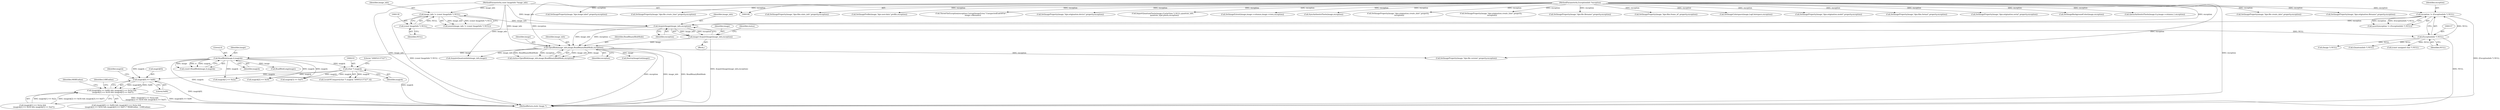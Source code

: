 digraph "0_ImageMagick_e3cdce6fe12193f235b8c0ae5efe6880a25eb957@array" {
"1000230" [label="(Call,magick[0] == 0x80)"];
"1000209" [label="(Call,(char *) magick)"];
"1000195" [label="(Call,ReadBlob(image,4,magick))"];
"1000172" [label="(Call,OpenBlob(image_info,image,ReadBinaryBlobMode,exception))"];
"1000167" [label="(Call,AcquireImage(image_info,exception))"];
"1000127" [label="(Call,image_info != (const ImageInfo *) NULL)"];
"1000109" [label="(MethodParameterIn,const ImageInfo *image_info)"];
"1000129" [label="(Call,(const ImageInfo *) NULL)"];
"1000154" [label="(Call,exception != (ExceptionInfo *) NULL)"];
"1000110" [label="(MethodParameterIn,ExceptionInfo *exception)"];
"1000156" [label="(Call,(ExceptionInfo *) NULL)"];
"1000165" [label="(Call,image=AcquireImage(image_info,exception))"];
"1000229" [label="(Call,(magick[0] == 0x80) && (magick[1] == 0x2a) &&\n    (magick[2] == 0x5f) && (magick[3] == 0xd7))"];
"1000421" [label="(Call,SetImageProperty(image,\"dpx:file.create_date\",property,exception))"];
"1000187" [label="(Call,(Image *) NULL)"];
"1001335" [label="(Call,SetImageProperty(image,\"dpx:origination.filename\",property,exception))"];
"1002186" [label="(Call,(QuantumInfo *) NULL)"];
"1001122" [label="(Call,SetImageProperty(image,\"dpx:image.label\",property,exception))"];
"1000242" [label="(Call,magick[2] == 0x5f)"];
"1000131" [label="(Identifier,NULL)"];
"1000460" [label="(Call,SetImageProperty(image,\"dpx:file.create_time\",property,exception))"];
"1002015" [label="(Call,(const unsigned char *) NULL)"];
"1000172" [label="(Call,OpenBlob(image_info,image,ReadBinaryBlobMode,exception))"];
"1001960" [label="(Call,SetImageProperty(image,\"dpx:film.slate_info\",property,exception))"];
"1000165" [label="(Call,image=AcquireImage(image_info,exception))"];
"1002042" [label="(Call,SetImageProfile(image,\"dpx:user.data\",profile,exception))"];
"1000209" [label="(Call,(char *) magick)"];
"1000193" [label="(Call,count=ReadBlob(image,4,magick))"];
"1002350" [label="(Call,ThrowFileException(exception,CorruptImageError,\"UnexpectedEndOfFile\",\n      image->filename))"];
"1000212" [label="(Literal,\"\200\052\137\327\")"];
"1000235" [label="(Call,(magick[1] == 0x2a) &&\n    (magick[2] == 0x5f) && (magick[3] == 0xd7))"];
"1001452" [label="(Call,SetImageProperty(image,\"dpx:origination.device\",property,exception))"];
"1002297" [label="(Call,ImportQuantumPixels(image,(CacheView *) NULL,quantum_info,\n      quantum_type,pixels,exception))"];
"1000236" [label="(Call,magick[1] == 0x2a)"];
"1000170" [label="(Call,status=OpenBlob(image_info,image,ReadBinaryBlobMode,exception))"];
"1002157" [label="(Call,SetImageExtent(image,image->columns,image->rows,exception))"];
"1002308" [label="(Call,SyncAuthenticPixels(image,exception))"];
"1000234" [label="(Literal,0x80)"];
"1001374" [label="(Call,SetImageProperty(image,\"dpx:origination.create_date\",property,\n    exception))"];
"1001413" [label="(Call,SetImageProperty(image,\"dpx:origination.create_time\",property,\n    exception))"];
"1000382" [label="(Call,SetImageProperty(image,\"dpx:file.filename\",property,exception))"];
"1000155" [label="(Identifier,exception)"];
"1000175" [label="(Identifier,ReadBinaryBlobMode)"];
"1000247" [label="(Call,magick[3] == 0xd7)"];
"1000197" [label="(Literal,4)"];
"1000168" [label="(Identifier,image_info)"];
"1000176" [label="(Identifier,exception)"];
"1001921" [label="(Call,SetImageProperty(image,\"dpx:film.frame_id\",property,exception))"];
"1002357" [label="(Call,SetImageColorspace(image,LogColorspace,exception))"];
"1000166" [label="(Identifier,image)"];
"1000230" [label="(Call,magick[0] == 0x80)"];
"1000126" [label="(Call,assert(image_info != (const ImageInfo *) NULL))"];
"1000127" [label="(Call,image_info != (const ImageInfo *) NULL)"];
"1000253" [label="(Identifier,LSBEndian)"];
"1000167" [label="(Call,AcquireImage(image_info,exception))"];
"1000198" [label="(Identifier,magick)"];
"1000184" [label="(Call,DestroyImageList(image))"];
"1001491" [label="(Call,SetImageProperty(image,\"dpx:origination.model\",property,exception))"];
"1000343" [label="(Call,SetImageProperty(image,\"dpx:file.version\",property,exception))"];
"1000111" [label="(Block,)"];
"1000252" [label="(Identifier,MSBEndian)"];
"1000195" [label="(Call,ReadBlob(image,4,magick))"];
"1002180" [label="(Call,AcquireQuantumInfo(image_info,image))"];
"1000196" [label="(Identifier,image)"];
"1000174" [label="(Identifier,image)"];
"1000229" [label="(Call,(magick[0] == 0x80) && (magick[1] == 0x2a) &&\n    (magick[2] == 0x5f) && (magick[3] == 0xd7))"];
"1000208" [label="(Call,LocaleNCompare((char *) magick,\"\200\052\137\327\",4))"];
"1000109" [label="(MethodParameterIn,const ImageInfo *image_info)"];
"1000128" [label="(Identifier,image_info)"];
"1000158" [label="(Identifier,NULL)"];
"1001819" [label="(Call,SetImageProperty(image,\"dpx:film.format\",property,exception))"];
"1001545" [label="(Call,SetImageProperty(image,\"dpx:origination.serial\",property,exception))"];
"1000169" [label="(Identifier,exception)"];
"1000211" [label="(Identifier,magick)"];
"1000153" [label="(Call,assert(exception != (ExceptionInfo *) NULL))"];
"1000231" [label="(Call,magick[0])"];
"1000238" [label="(Identifier,magick)"];
"1002175" [label="(Call,SetImageBackgroundColor(image,exception))"];
"1000171" [label="(Identifier,status)"];
"1000173" [label="(Identifier,image_info)"];
"1000156" [label="(Call,(ExceptionInfo *) NULL)"];
"1000110" [label="(MethodParameterIn,ExceptionInfo *exception)"];
"1002368" [label="(MethodReturn,static Image *)"];
"1000260" [label="(Call,ReadBlobLong(image))"];
"1000129" [label="(Call,(const ImageInfo *) NULL)"];
"1000154" [label="(Call,exception != (ExceptionInfo *) NULL)"];
"1002261" [label="(Call,QueueAuthenticPixels(image,0,y,image->columns,1,exception))"];
"1000228" [label="(Call,(magick[0] == 0x80) && (magick[1] == 0x2a) &&\n    (magick[2] == 0x5f) && (magick[3] == 0xd7) ? MSBEndian : LSBEndian)"];
"1000230" -> "1000229"  [label="AST: "];
"1000230" -> "1000234"  [label="CFG: "];
"1000231" -> "1000230"  [label="AST: "];
"1000234" -> "1000230"  [label="AST: "];
"1000238" -> "1000230"  [label="CFG: "];
"1000229" -> "1000230"  [label="CFG: "];
"1000230" -> "1002368"  [label="DDG: magick[0]"];
"1000230" -> "1000229"  [label="DDG: magick[0]"];
"1000230" -> "1000229"  [label="DDG: 0x80"];
"1000209" -> "1000230"  [label="DDG: magick"];
"1000195" -> "1000230"  [label="DDG: magick"];
"1000209" -> "1000208"  [label="AST: "];
"1000209" -> "1000211"  [label="CFG: "];
"1000210" -> "1000209"  [label="AST: "];
"1000211" -> "1000209"  [label="AST: "];
"1000212" -> "1000209"  [label="CFG: "];
"1000209" -> "1002368"  [label="DDG: magick"];
"1000209" -> "1000208"  [label="DDG: magick"];
"1000195" -> "1000209"  [label="DDG: magick"];
"1000209" -> "1000236"  [label="DDG: magick"];
"1000209" -> "1000242"  [label="DDG: magick"];
"1000209" -> "1000247"  [label="DDG: magick"];
"1000195" -> "1000193"  [label="AST: "];
"1000195" -> "1000198"  [label="CFG: "];
"1000196" -> "1000195"  [label="AST: "];
"1000197" -> "1000195"  [label="AST: "];
"1000198" -> "1000195"  [label="AST: "];
"1000193" -> "1000195"  [label="CFG: "];
"1000195" -> "1002368"  [label="DDG: magick"];
"1000195" -> "1000193"  [label="DDG: image"];
"1000195" -> "1000193"  [label="DDG: 4"];
"1000195" -> "1000193"  [label="DDG: magick"];
"1000172" -> "1000195"  [label="DDG: image"];
"1000195" -> "1000236"  [label="DDG: magick"];
"1000195" -> "1000242"  [label="DDG: magick"];
"1000195" -> "1000247"  [label="DDG: magick"];
"1000195" -> "1000260"  [label="DDG: image"];
"1000172" -> "1000170"  [label="AST: "];
"1000172" -> "1000176"  [label="CFG: "];
"1000173" -> "1000172"  [label="AST: "];
"1000174" -> "1000172"  [label="AST: "];
"1000175" -> "1000172"  [label="AST: "];
"1000176" -> "1000172"  [label="AST: "];
"1000170" -> "1000172"  [label="CFG: "];
"1000172" -> "1002368"  [label="DDG: exception"];
"1000172" -> "1002368"  [label="DDG: image_info"];
"1000172" -> "1002368"  [label="DDG: ReadBinaryBlobMode"];
"1000172" -> "1000170"  [label="DDG: image_info"];
"1000172" -> "1000170"  [label="DDG: image"];
"1000172" -> "1000170"  [label="DDG: ReadBinaryBlobMode"];
"1000172" -> "1000170"  [label="DDG: exception"];
"1000167" -> "1000172"  [label="DDG: image_info"];
"1000167" -> "1000172"  [label="DDG: exception"];
"1000109" -> "1000172"  [label="DDG: image_info"];
"1000165" -> "1000172"  [label="DDG: image"];
"1000110" -> "1000172"  [label="DDG: exception"];
"1000172" -> "1000184"  [label="DDG: image"];
"1000172" -> "1000343"  [label="DDG: exception"];
"1000172" -> "1002180"  [label="DDG: image_info"];
"1000167" -> "1000165"  [label="AST: "];
"1000167" -> "1000169"  [label="CFG: "];
"1000168" -> "1000167"  [label="AST: "];
"1000169" -> "1000167"  [label="AST: "];
"1000165" -> "1000167"  [label="CFG: "];
"1000167" -> "1000165"  [label="DDG: image_info"];
"1000167" -> "1000165"  [label="DDG: exception"];
"1000127" -> "1000167"  [label="DDG: image_info"];
"1000109" -> "1000167"  [label="DDG: image_info"];
"1000154" -> "1000167"  [label="DDG: exception"];
"1000110" -> "1000167"  [label="DDG: exception"];
"1000127" -> "1000126"  [label="AST: "];
"1000127" -> "1000129"  [label="CFG: "];
"1000128" -> "1000127"  [label="AST: "];
"1000129" -> "1000127"  [label="AST: "];
"1000126" -> "1000127"  [label="CFG: "];
"1000127" -> "1002368"  [label="DDG: (const ImageInfo *) NULL"];
"1000127" -> "1000126"  [label="DDG: image_info"];
"1000127" -> "1000126"  [label="DDG: (const ImageInfo *) NULL"];
"1000109" -> "1000127"  [label="DDG: image_info"];
"1000129" -> "1000127"  [label="DDG: NULL"];
"1000109" -> "1000108"  [label="AST: "];
"1000109" -> "1002368"  [label="DDG: image_info"];
"1000109" -> "1002180"  [label="DDG: image_info"];
"1000129" -> "1000131"  [label="CFG: "];
"1000130" -> "1000129"  [label="AST: "];
"1000131" -> "1000129"  [label="AST: "];
"1000129" -> "1000156"  [label="DDG: NULL"];
"1000154" -> "1000153"  [label="AST: "];
"1000154" -> "1000156"  [label="CFG: "];
"1000155" -> "1000154"  [label="AST: "];
"1000156" -> "1000154"  [label="AST: "];
"1000153" -> "1000154"  [label="CFG: "];
"1000154" -> "1002368"  [label="DDG: (ExceptionInfo *) NULL"];
"1000154" -> "1000153"  [label="DDG: exception"];
"1000154" -> "1000153"  [label="DDG: (ExceptionInfo *) NULL"];
"1000110" -> "1000154"  [label="DDG: exception"];
"1000156" -> "1000154"  [label="DDG: NULL"];
"1000110" -> "1000108"  [label="AST: "];
"1000110" -> "1002368"  [label="DDG: exception"];
"1000110" -> "1000343"  [label="DDG: exception"];
"1000110" -> "1000382"  [label="DDG: exception"];
"1000110" -> "1000421"  [label="DDG: exception"];
"1000110" -> "1000460"  [label="DDG: exception"];
"1000110" -> "1001122"  [label="DDG: exception"];
"1000110" -> "1001335"  [label="DDG: exception"];
"1000110" -> "1001374"  [label="DDG: exception"];
"1000110" -> "1001413"  [label="DDG: exception"];
"1000110" -> "1001452"  [label="DDG: exception"];
"1000110" -> "1001491"  [label="DDG: exception"];
"1000110" -> "1001545"  [label="DDG: exception"];
"1000110" -> "1001819"  [label="DDG: exception"];
"1000110" -> "1001921"  [label="DDG: exception"];
"1000110" -> "1001960"  [label="DDG: exception"];
"1000110" -> "1002042"  [label="DDG: exception"];
"1000110" -> "1002157"  [label="DDG: exception"];
"1000110" -> "1002175"  [label="DDG: exception"];
"1000110" -> "1002261"  [label="DDG: exception"];
"1000110" -> "1002297"  [label="DDG: exception"];
"1000110" -> "1002308"  [label="DDG: exception"];
"1000110" -> "1002350"  [label="DDG: exception"];
"1000110" -> "1002357"  [label="DDG: exception"];
"1000156" -> "1000158"  [label="CFG: "];
"1000157" -> "1000156"  [label="AST: "];
"1000158" -> "1000156"  [label="AST: "];
"1000156" -> "1002368"  [label="DDG: NULL"];
"1000156" -> "1000187"  [label="DDG: NULL"];
"1000156" -> "1002015"  [label="DDG: NULL"];
"1000156" -> "1002186"  [label="DDG: NULL"];
"1000165" -> "1000111"  [label="AST: "];
"1000166" -> "1000165"  [label="AST: "];
"1000171" -> "1000165"  [label="CFG: "];
"1000165" -> "1002368"  [label="DDG: AcquireImage(image_info,exception)"];
"1000229" -> "1000228"  [label="AST: "];
"1000229" -> "1000235"  [label="CFG: "];
"1000235" -> "1000229"  [label="AST: "];
"1000252" -> "1000229"  [label="CFG: "];
"1000253" -> "1000229"  [label="CFG: "];
"1000229" -> "1002368"  [label="DDG: (magick[1] == 0x2a) &&\n    (magick[2] == 0x5f) && (magick[3] == 0xd7)"];
"1000229" -> "1002368"  [label="DDG: magick[0] == 0x80"];
"1000235" -> "1000229"  [label="DDG: magick[1] == 0x2a"];
"1000235" -> "1000229"  [label="DDG: (magick[2] == 0x5f) && (magick[3] == 0xd7)"];
}

